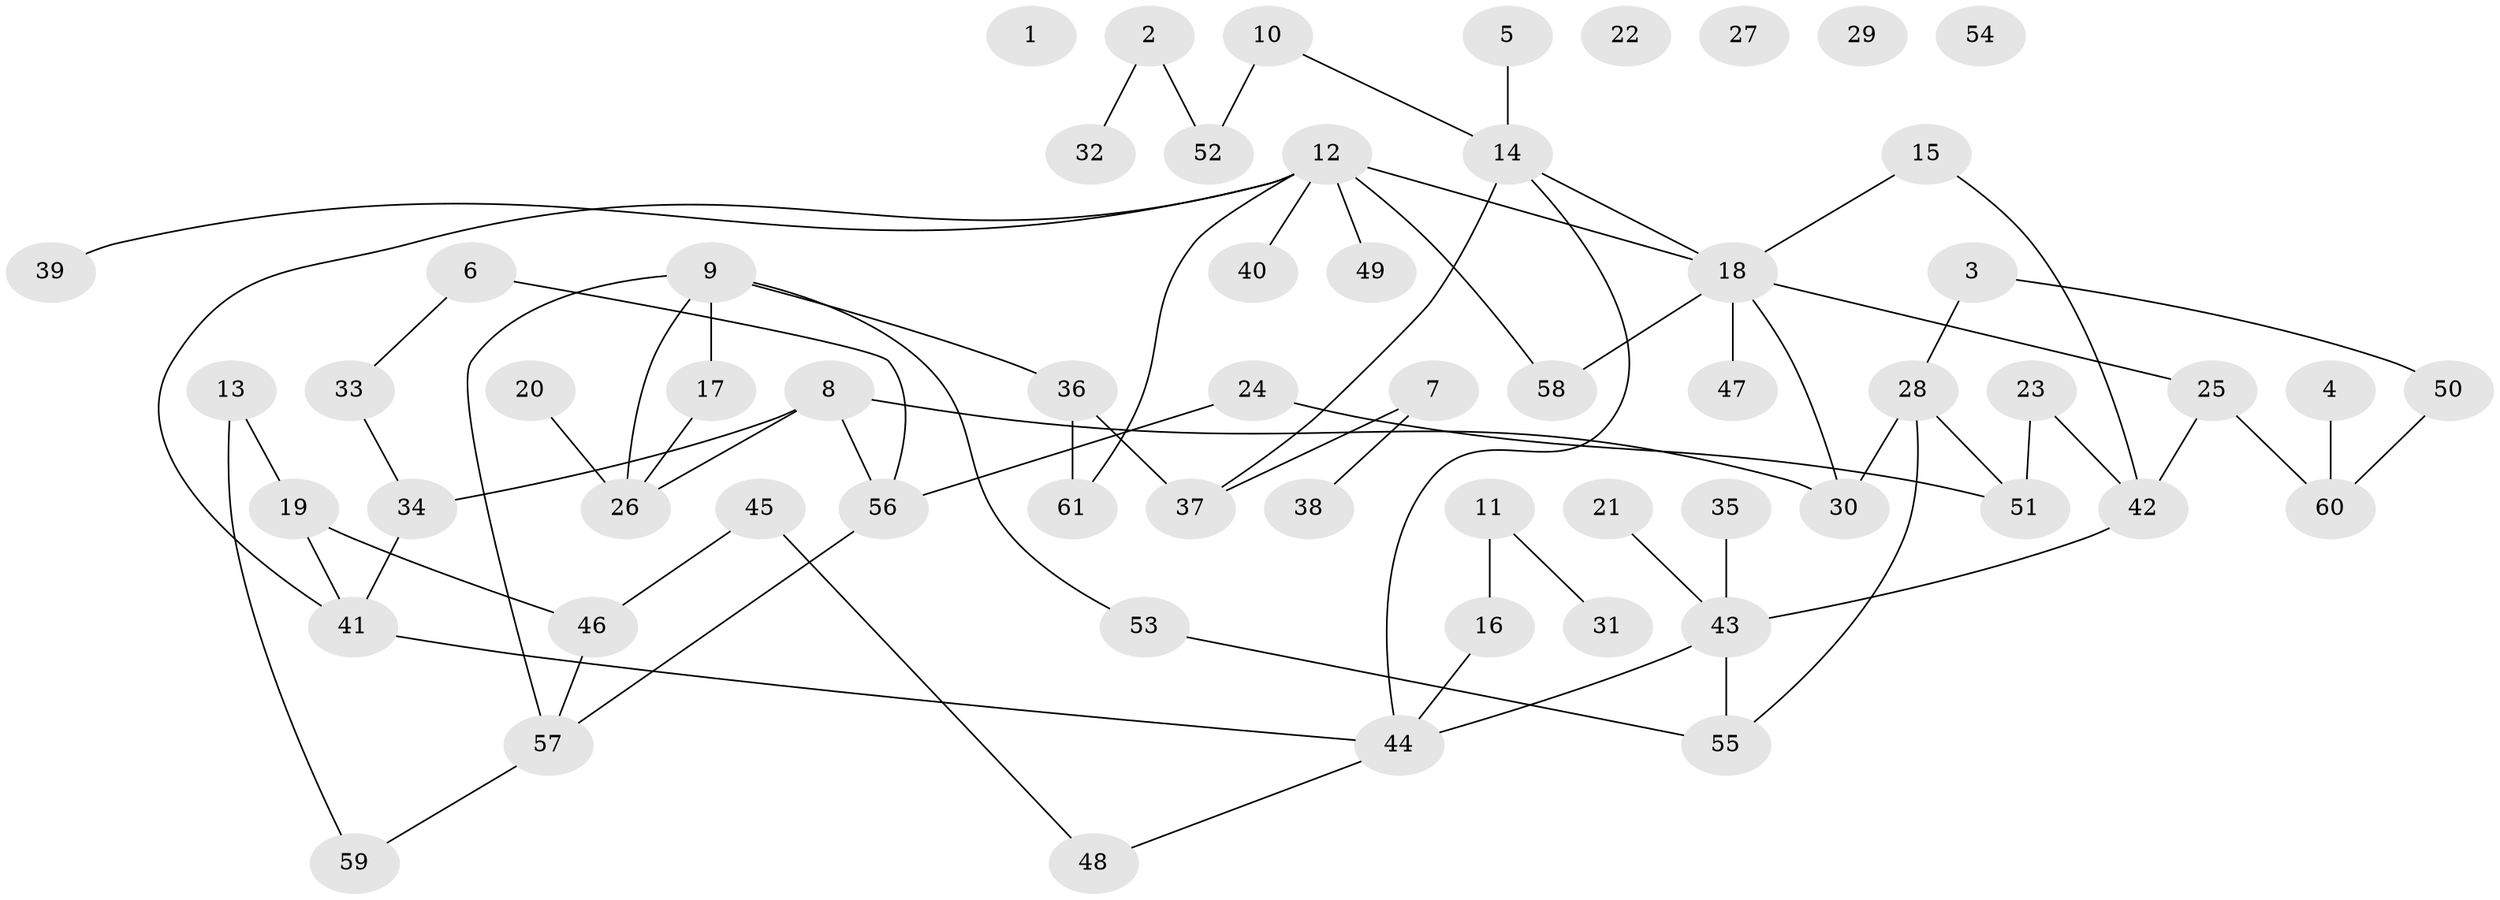 // Generated by graph-tools (version 1.1) at 2025/13/03/09/25 04:13:10]
// undirected, 61 vertices, 73 edges
graph export_dot {
graph [start="1"]
  node [color=gray90,style=filled];
  1;
  2;
  3;
  4;
  5;
  6;
  7;
  8;
  9;
  10;
  11;
  12;
  13;
  14;
  15;
  16;
  17;
  18;
  19;
  20;
  21;
  22;
  23;
  24;
  25;
  26;
  27;
  28;
  29;
  30;
  31;
  32;
  33;
  34;
  35;
  36;
  37;
  38;
  39;
  40;
  41;
  42;
  43;
  44;
  45;
  46;
  47;
  48;
  49;
  50;
  51;
  52;
  53;
  54;
  55;
  56;
  57;
  58;
  59;
  60;
  61;
  2 -- 32;
  2 -- 52;
  3 -- 28;
  3 -- 50;
  4 -- 60;
  5 -- 14;
  6 -- 33;
  6 -- 56;
  7 -- 37;
  7 -- 38;
  8 -- 26;
  8 -- 30;
  8 -- 34;
  8 -- 56;
  9 -- 17;
  9 -- 26;
  9 -- 36;
  9 -- 53;
  9 -- 57;
  10 -- 14;
  10 -- 52;
  11 -- 16;
  11 -- 31;
  12 -- 18;
  12 -- 39;
  12 -- 40;
  12 -- 41;
  12 -- 49;
  12 -- 58;
  12 -- 61;
  13 -- 19;
  13 -- 59;
  14 -- 18;
  14 -- 37;
  14 -- 44;
  15 -- 18;
  15 -- 42;
  16 -- 44;
  17 -- 26;
  18 -- 25;
  18 -- 30;
  18 -- 47;
  18 -- 58;
  19 -- 41;
  19 -- 46;
  20 -- 26;
  21 -- 43;
  23 -- 42;
  23 -- 51;
  24 -- 51;
  24 -- 56;
  25 -- 42;
  25 -- 60;
  28 -- 30;
  28 -- 51;
  28 -- 55;
  33 -- 34;
  34 -- 41;
  35 -- 43;
  36 -- 37;
  36 -- 61;
  41 -- 44;
  42 -- 43;
  43 -- 44;
  43 -- 55;
  44 -- 48;
  45 -- 46;
  45 -- 48;
  46 -- 57;
  50 -- 60;
  53 -- 55;
  56 -- 57;
  57 -- 59;
}
